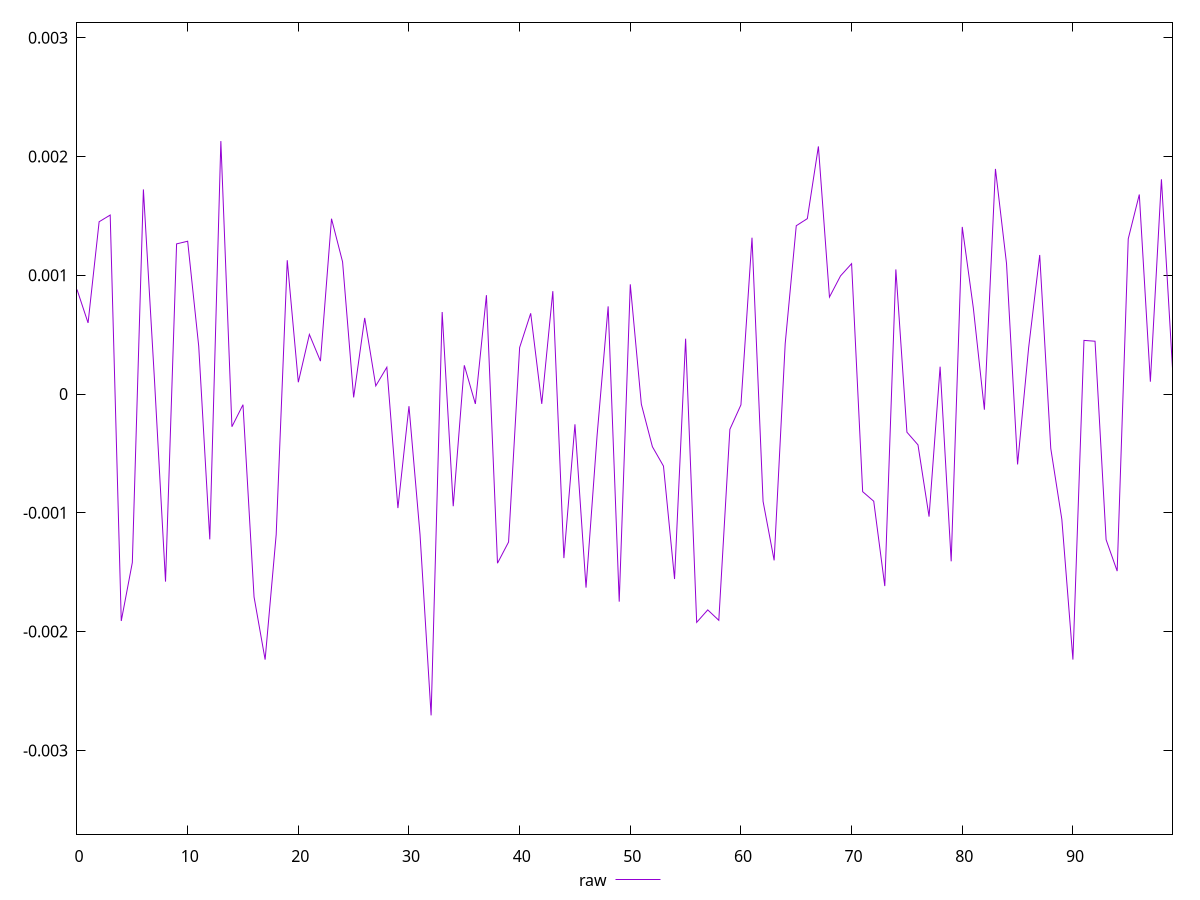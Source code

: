 reset

$raw <<EOF
0 0.0008803614942981758
1 0.0005989300743826601
2 0.0014507367122472317
3 0.0015071850156346712
4 -0.001910388673272656
5 -0.0014184287264550949
6 0.0017230269723175178
7 0.00012125239049210271
8 -0.0015791155058201755
9 0.0012644263319008552
10 0.0012868006189073107
11 0.00040245189853180957
12 -0.001223632806478856
13 0.0021299322616074603
14 -0.0002750262164982961
15 -0.00008956003864594581
16 -0.0017082811026073125
17 -0.0022359638710391415
18 -0.0011841402464444698
19 0.0011264814033792633
20 0.00009941235005998667
21 0.0005019138704112705
22 0.0002773403524992675
23 0.001476248457037023
24 0.0011129516880843931
25 -0.000028309375472988092
26 0.0006410241910034581
27 0.00006869797724773779
28 0.00022569504240908757
29 -0.0009600435293281092
30 -0.00010200162908210881
31 -0.0011838681019262199
32 -0.0027051024032050176
33 0.0006905024414534916
34 -0.00094460695060671
35 0.00024208246445395974
36 -0.00008314075166288987
37 0.0008324522920188551
38 -0.001424203148083536
39 -0.001245852238240433
40 0.0003914953383534044
41 0.0006797739718448443
42 -0.00008247279175286685
43 0.0008662176672282515
44 -0.0013809888984095333
45 -0.0002548696560395906
46 -0.0016295116571366217
47 -0.00034890202226635846
48 0.0007382048347708226
49 -0.0017477475111978664
50 0.0009237941661227128
51 -0.00008549335568414223
52 -0.00044350699554390126
53 -0.0006064848921049735
54 -0.0015571394709732304
55 0.00046593397079344875
56 -0.0019222365530335308
57 -0.0018171133470615392
58 -0.0019049979467953015
59 -0.00029709482585069043
60 -0.00009091084463055398
61 0.001316261960548177
62 -0.0009034331940397586
63 -0.0014002386027064356
64 0.00042454513490421814
65 0.0014172417676133128
66 0.0014769527391229776
67 0.0020849981408970902
68 0.0008167591901881308
69 0.0009946755825415252
70 0.0010977602659213007
71 -0.0008218731594635583
72 -0.0009023345175341223
73 -0.0016165806639731842
74 0.0010493132270074895
75 -0.00032119868200026076
76 -0.0004277918433377208
77 -0.0010320151680927147
78 0.00023008943265020386
79 -0.001408398035505795
80 0.0014070907645942848
81 0.0007253567967661593
82 -0.00013171468469896572
83 0.0018956178033035093
84 0.0010996406511092106
85 -0.0005924798130606112
86 0.0003906701634119977
87 0.0011708003136568432
88 -0.00045808974379661497
89 -0.0010554377170162068
90 -0.00223538665762697
91 0.00045187525038407894
92 0.0004447964959546982
93 -0.001226198247333377
94 -0.0014906441203774838
95 0.0013065860597784246
96 0.0016800920120109322
97 0.00010382894853960337
98 0.0018081800252193198
99 0.00021704970837713305
EOF

set key outside below
set xrange [0:99]
set yrange [-0.0037051024032050176:0.0031299322616074603]
set trange [-0.0037051024032050176:0.0031299322616074603]
set terminal svg size 640, 500 enhanced background rgb 'white'
set output "reports/report_00027_2021-02-24T12-40-31.850Z/meta/pScore-difference/samples/music/raw/values.svg"

plot $raw title "raw" with line

reset
